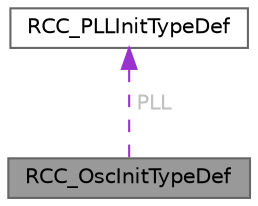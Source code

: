 digraph "RCC_OscInitTypeDef"
{
 // INTERACTIVE_SVG=YES
 // LATEX_PDF_SIZE
  bgcolor="transparent";
  edge [fontname=Helvetica,fontsize=10,labelfontname=Helvetica,labelfontsize=10];
  node [fontname=Helvetica,fontsize=10,shape=box,height=0.2,width=0.4];
  Node1 [id="Node000001",label="RCC_OscInitTypeDef",height=0.2,width=0.4,color="gray40", fillcolor="grey60", style="filled", fontcolor="black",tooltip="RCC Internal/External Oscillator (HSE, HSI, LSE and LSI) configuration structure definition."];
  Node2 -> Node1 [id="edge1_Node000001_Node000002",dir="back",color="darkorchid3",style="dashed",tooltip=" ",label=<<TABLE CELLBORDER="0" BORDER="0"><TR><TD VALIGN="top" ALIGN="LEFT" CELLPADDING="1" CELLSPACING="0">PLL</TD></TR>
</TABLE>> ,fontcolor="grey" ];
  Node2 [id="Node000002",label="RCC_PLLInitTypeDef",height=0.2,width=0.4,color="gray40", fillcolor="white", style="filled",URL="$struct_r_c_c___p_l_l_init_type_def.html",tooltip="RCC PLL configuration structure definition."];
}
